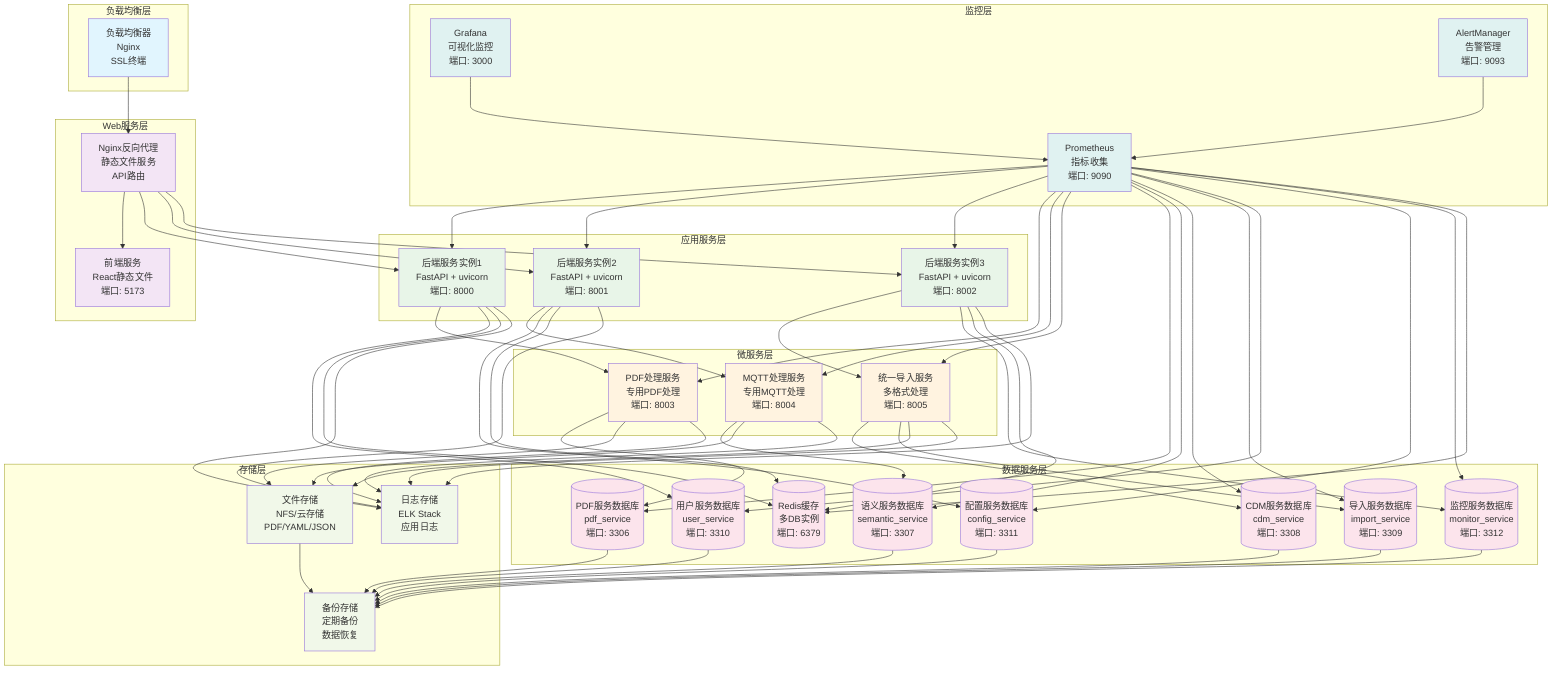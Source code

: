 graph TB
    %% 部署架构图
    
    subgraph "负载均衡层"
        LB[负载均衡器<br/>Nginx<br/>SSL终端]
    end
    
    subgraph "Web服务层"
        NGINX[Nginx反向代理<br/>静态文件服务<br/>API路由]
        FRONTEND[前端服务<br/>React静态文件<br/>端口: 5173]
    end
    
    subgraph "应用服务层"
        BACKEND1[后端服务实例1<br/>FastAPI + uvicorn<br/>端口: 8000]
        BACKEND2[后端服务实例2<br/>FastAPI + uvicorn<br/>端口: 8001]
        BACKEND3[后端服务实例3<br/>FastAPI + uvicorn<br/>端口: 8002]
    end
    
    subgraph "微服务层"
        PDF_SERVICE[PDF处理服务<br/>专用PDF处理<br/>端口: 8003]
        MQTT_SERVICE[MQTT处理服务<br/>专用MQTT处理<br/>端口: 8004]
        UNIVERSAL_SERVICE[统一导入服务<br/>多格式处理<br/>端口: 8005]
    end
    
    subgraph "数据服务层"
        PDF_DB[(PDF服务数据库<br/>pdf_service<br/>端口: 3306)]
        SEMANTIC_DB[(语义服务数据库<br/>semantic_service<br/>端口: 3307)]
        CDM_DB[(CDM服务数据库<br/>cdm_service<br/>端口: 3308)]
        IMPORT_DB[(导入服务数据库<br/>import_service<br/>端口: 3309)]
        USER_DB[(用户服务数据库<br/>user_service<br/>端口: 3310)]
        CONFIG_DB[(配置服务数据库<br/>config_service<br/>端口: 3311)]
        MONITOR_DB[(监控服务数据库<br/>monitor_service<br/>端口: 3312)]
        REDIS[(Redis缓存<br/>多DB实例<br/>端口: 6379)]
    end
    
    subgraph "存储层"
        FILE_STORAGE[文件存储<br/>NFS/云存储<br/>PDF/YAML/JSON]
        LOG_STORAGE[日志存储<br/>ELK Stack<br/>应用日志]
        BACKUP_STORAGE[备份存储<br/>定期备份<br/>数据恢复]
    end
    
    subgraph "监控层"
        PROMETHEUS[Prometheus<br/>指标收集<br/>端口: 9090]
        GRAFANA[Grafana<br/>可视化监控<br/>端口: 3000]
        ALERTMANAGER[AlertManager<br/>告警管理<br/>端口: 9093]
    end
    
    %% 连接关系
    LB --> NGINX
    NGINX --> FRONTEND
    NGINX --> BACKEND1
    NGINX --> BACKEND2
    NGINX --> BACKEND3
    
    BACKEND1 --> PDF_SERVICE
    BACKEND2 --> MQTT_SERVICE
    BACKEND3 --> UNIVERSAL_SERVICE
    
    PDF_SERVICE --> PDF_DB
    MQTT_SERVICE --> SEMANTIC_DB
    UNIVERSAL_SERVICE --> CDM_DB
    UNIVERSAL_SERVICE --> IMPORT_DB
    
    BACKEND1 --> USER_DB
    BACKEND2 --> CONFIG_DB
    BACKEND3 --> MONITOR_DB
    
    BACKEND1 --> REDIS
    BACKEND2 --> REDIS
    BACKEND3 --> REDIS
    
    PDF_SERVICE --> FILE_STORAGE
    MQTT_SERVICE --> FILE_STORAGE
    UNIVERSAL_SERVICE --> FILE_STORAGE
    
    BACKEND1 --> LOG_STORAGE
    BACKEND2 --> LOG_STORAGE
    BACKEND3 --> LOG_STORAGE
    PDF_SERVICE --> LOG_STORAGE
    MQTT_SERVICE --> LOG_STORAGE
    UNIVERSAL_SERVICE --> LOG_STORAGE
    
    PDF_DB --> BACKUP_STORAGE
    SEMANTIC_DB --> BACKUP_STORAGE
    CDM_DB --> BACKUP_STORAGE
    IMPORT_DB --> BACKUP_STORAGE
    USER_DB --> BACKUP_STORAGE
    CONFIG_DB --> BACKUP_STORAGE
    MONITOR_DB --> BACKUP_STORAGE
    FILE_STORAGE --> BACKUP_STORAGE
    
    PROMETHEUS --> BACKEND1
    PROMETHEUS --> BACKEND2
    PROMETHEUS --> BACKEND3
    PROMETHEUS --> PDF_SERVICE
    PROMETHEUS --> MQTT_SERVICE
    PROMETHEUS --> UNIVERSAL_SERVICE
    PROMETHEUS --> PDF_DB
    PROMETHEUS --> SEMANTIC_DB
    PROMETHEUS --> CDM_DB
    PROMETHEUS --> IMPORT_DB
    PROMETHEUS --> USER_DB
    PROMETHEUS --> CONFIG_DB
    PROMETHEUS --> MONITOR_DB
    PROMETHEUS --> REDIS
    
    GRAFANA --> PROMETHEUS
    ALERTMANAGER --> PROMETHEUS
    
    %% 样式
    classDef lb fill:#e1f5fe
    classDef web fill:#f3e5f5
    classDef app fill:#e8f5e8
    classDef micro fill:#fff3e0
    classDef data fill:#fce4ec
    classDef storage fill:#f1f8e9
    classDef monitor fill:#e0f2f1
    
    class LB lb
    class NGINX,FRONTEND web
    class BACKEND1,BACKEND2,BACKEND3 app
    class PDF_SERVICE,MQTT_SERVICE,UNIVERSAL_SERVICE micro
    class PDF_DB,SEMANTIC_DB,CDM_DB,IMPORT_DB,USER_DB,CONFIG_DB,MONITOR_DB,REDIS data
    class FILE_STORAGE,LOG_STORAGE,BACKUP_STORAGE storage
    class PROMETHEUS,GRAFANA,ALERTMANAGER monitor